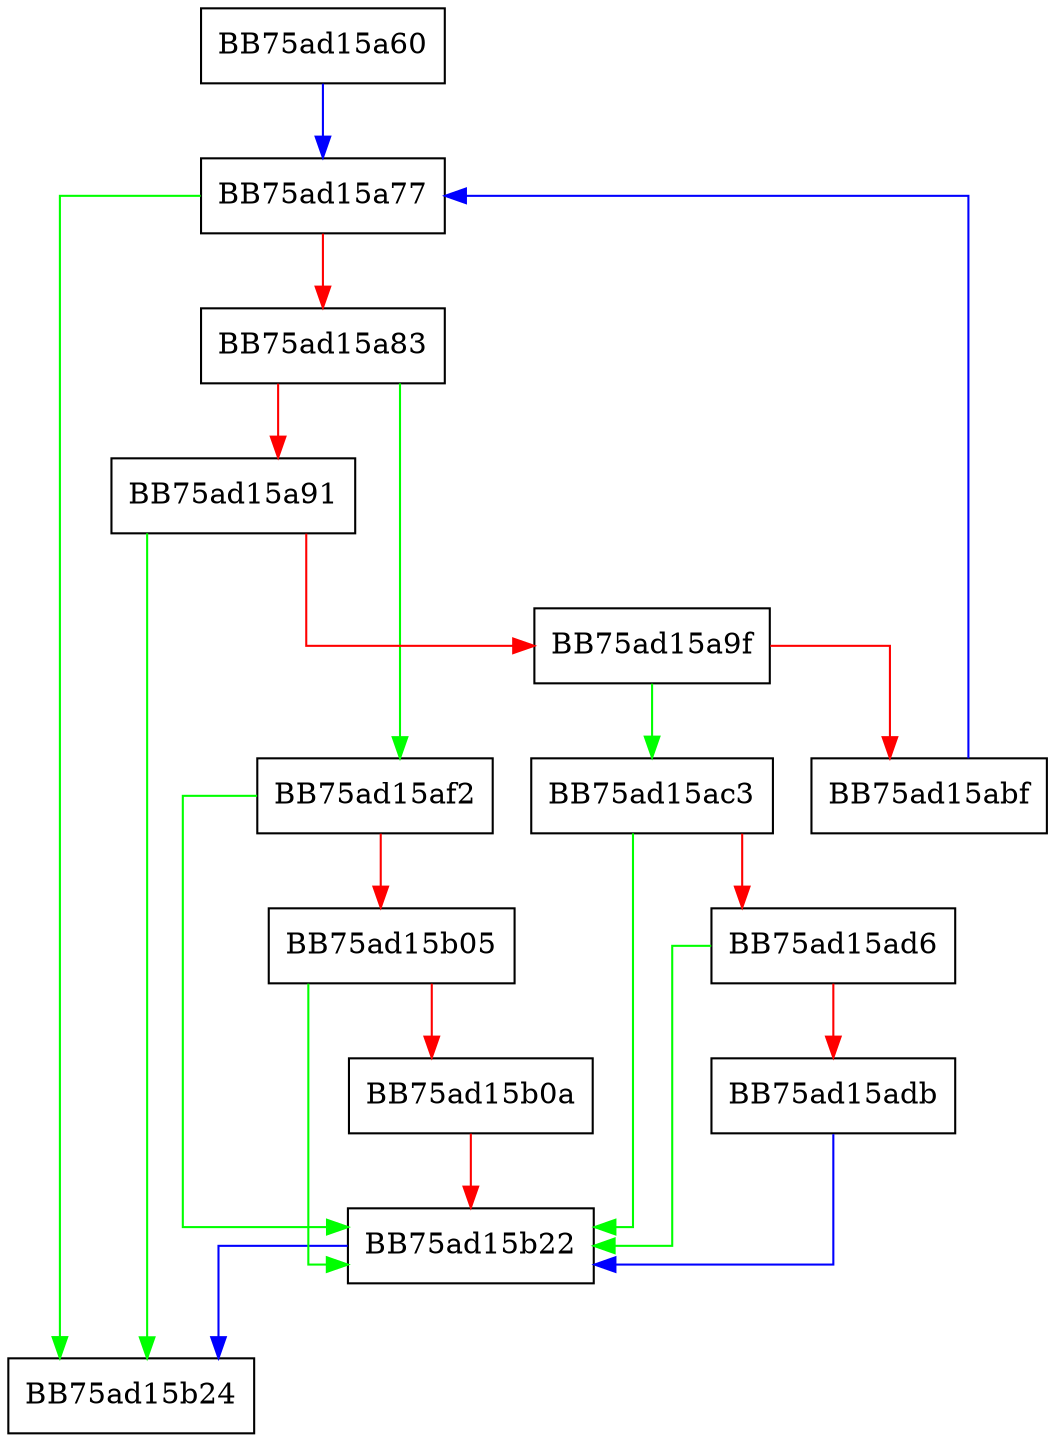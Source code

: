 digraph MoveClear {
  node [shape="box"];
  graph [splines=ortho];
  BB75ad15a60 -> BB75ad15a77 [color="blue"];
  BB75ad15a77 -> BB75ad15b24 [color="green"];
  BB75ad15a77 -> BB75ad15a83 [color="red"];
  BB75ad15a83 -> BB75ad15af2 [color="green"];
  BB75ad15a83 -> BB75ad15a91 [color="red"];
  BB75ad15a91 -> BB75ad15b24 [color="green"];
  BB75ad15a91 -> BB75ad15a9f [color="red"];
  BB75ad15a9f -> BB75ad15ac3 [color="green"];
  BB75ad15a9f -> BB75ad15abf [color="red"];
  BB75ad15abf -> BB75ad15a77 [color="blue"];
  BB75ad15ac3 -> BB75ad15b22 [color="green"];
  BB75ad15ac3 -> BB75ad15ad6 [color="red"];
  BB75ad15ad6 -> BB75ad15b22 [color="green"];
  BB75ad15ad6 -> BB75ad15adb [color="red"];
  BB75ad15adb -> BB75ad15b22 [color="blue"];
  BB75ad15af2 -> BB75ad15b22 [color="green"];
  BB75ad15af2 -> BB75ad15b05 [color="red"];
  BB75ad15b05 -> BB75ad15b22 [color="green"];
  BB75ad15b05 -> BB75ad15b0a [color="red"];
  BB75ad15b0a -> BB75ad15b22 [color="red"];
  BB75ad15b22 -> BB75ad15b24 [color="blue"];
}